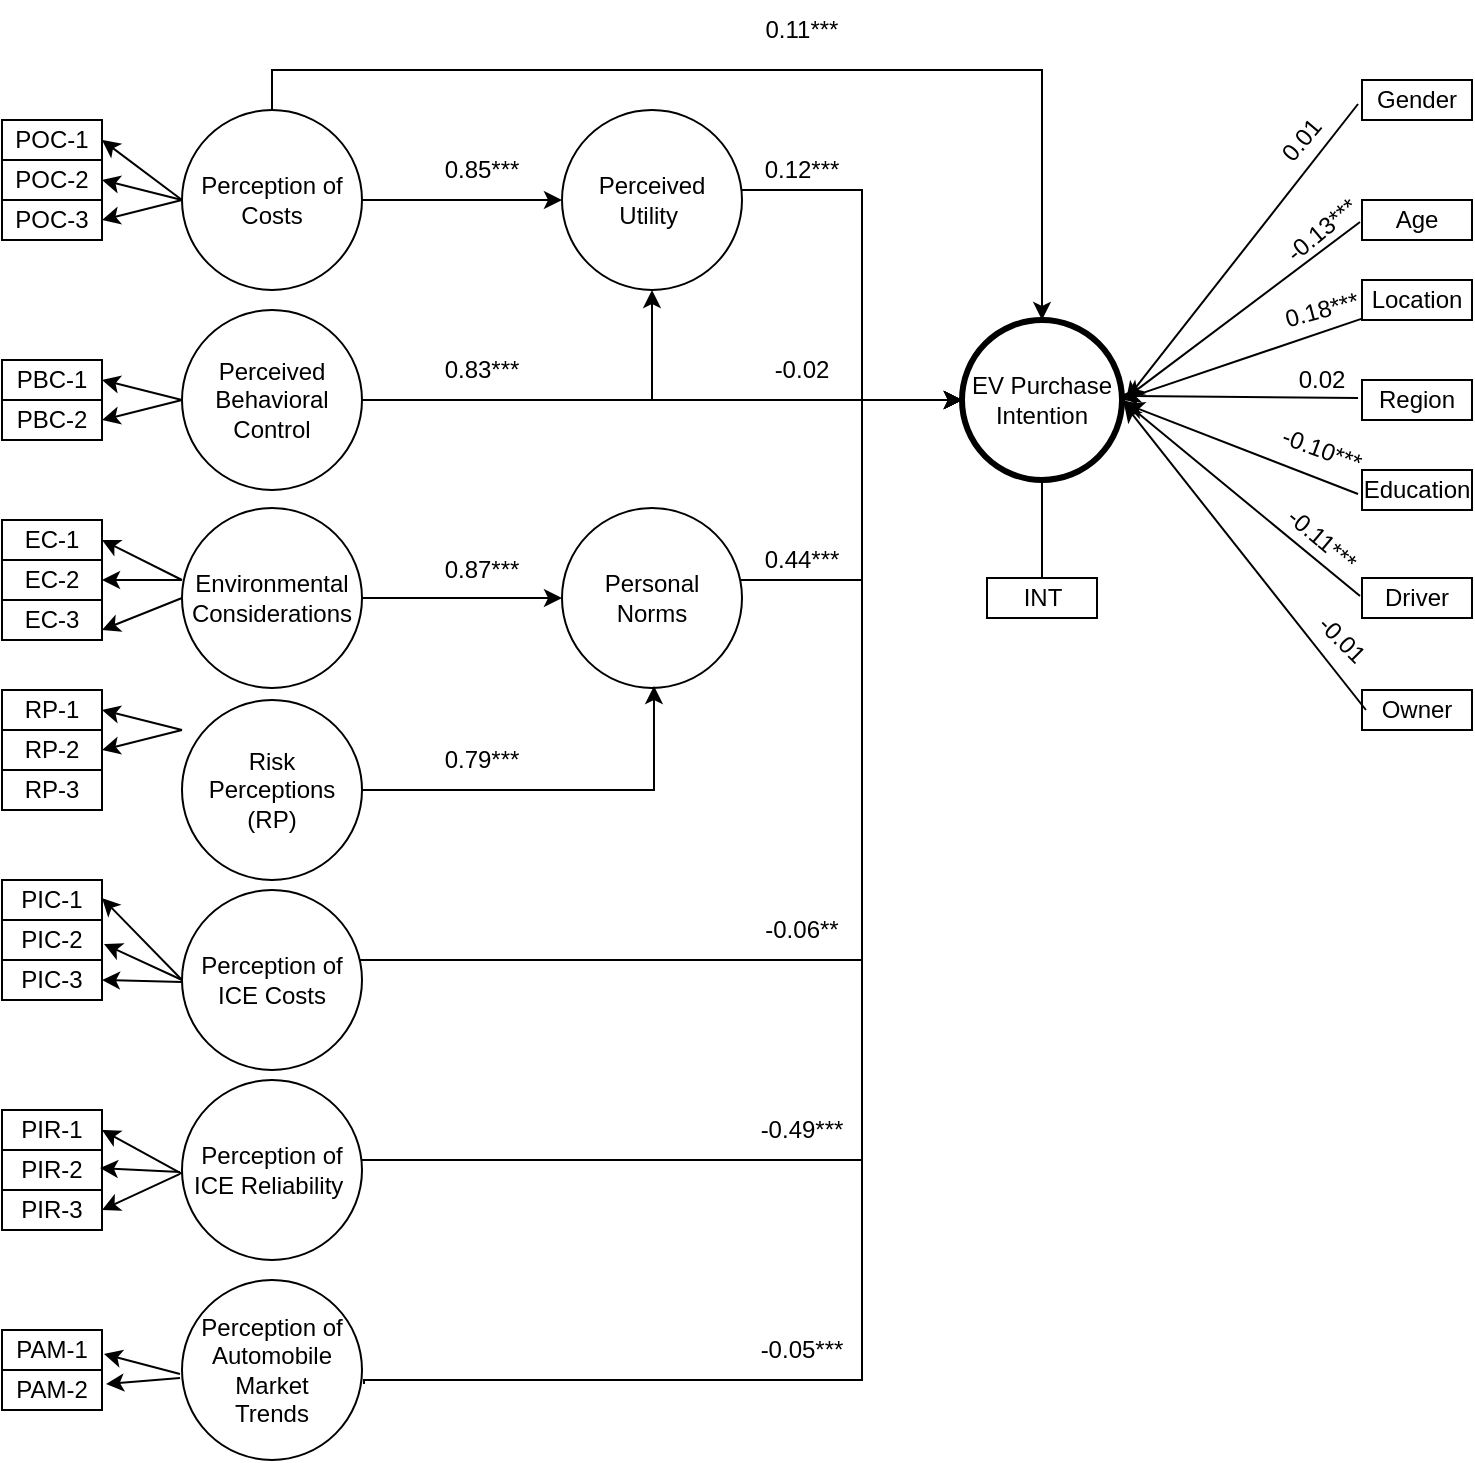 <mxfile version="21.2.1" type="github" pages="2">
  <diagram name="Page-1" id="kJrWrPGSgi8lEbWL6mTn">
    <mxGraphModel dx="1434" dy="804" grid="1" gridSize="10" guides="1" tooltips="1" connect="0" arrows="1" fold="1" page="1" pageScale="1" pageWidth="1169" pageHeight="827" math="0" shadow="0">
      <root>
        <mxCell id="0" />
        <mxCell id="1" parent="0" />
        <mxCell id="UyxpPyiTh_7J5SObI_an-33" style="edgeStyle=orthogonalEdgeStyle;rounded=0;orthogonalLoop=1;jettySize=auto;html=1;entryX=0;entryY=0.5;entryDx=0;entryDy=0;" parent="1" source="IYlS7my690wejQT6I9Gt-1" target="IYlS7my690wejQT6I9Gt-67" edge="1">
          <mxGeometry relative="1" as="geometry">
            <Array as="points">
              <mxPoint x="570" y="165" />
              <mxPoint x="570" y="270" />
            </Array>
          </mxGeometry>
        </mxCell>
        <mxCell id="IYlS7my690wejQT6I9Gt-1" value="Perceived Utility&amp;nbsp;" style="ellipse;whiteSpace=wrap;html=1;aspect=fixed;" parent="1" vertex="1">
          <mxGeometry x="420" y="125" width="90" height="90" as="geometry" />
        </mxCell>
        <mxCell id="IYlS7my690wejQT6I9Gt-89" style="edgeStyle=orthogonalEdgeStyle;rounded=0;orthogonalLoop=1;jettySize=auto;html=1;entryX=0;entryY=0.5;entryDx=0;entryDy=0;" parent="1" source="IYlS7my690wejQT6I9Gt-4" target="IYlS7my690wejQT6I9Gt-67" edge="1">
          <mxGeometry relative="1" as="geometry">
            <mxPoint x="570" y="260" as="targetPoint" />
            <Array as="points">
              <mxPoint x="570" y="360" />
              <mxPoint x="570" y="270" />
            </Array>
          </mxGeometry>
        </mxCell>
        <mxCell id="IYlS7my690wejQT6I9Gt-4" value="Personal &lt;br&gt;Norms" style="ellipse;whiteSpace=wrap;html=1;aspect=fixed;" parent="1" vertex="1">
          <mxGeometry x="420" y="324" width="90" height="90" as="geometry" />
        </mxCell>
        <mxCell id="UyxpPyiTh_7J5SObI_an-12" value="" style="edgeStyle=orthogonalEdgeStyle;rounded=0;orthogonalLoop=1;jettySize=auto;html=1;" parent="1" source="IYlS7my690wejQT6I9Gt-6" target="IYlS7my690wejQT6I9Gt-1" edge="1">
          <mxGeometry relative="1" as="geometry" />
        </mxCell>
        <mxCell id="fFxdtxSOvmqtfOTRgSrr-30" style="edgeStyle=orthogonalEdgeStyle;rounded=0;orthogonalLoop=1;jettySize=auto;html=1;exitX=0.5;exitY=0;exitDx=0;exitDy=0;" parent="1" source="IYlS7my690wejQT6I9Gt-6" target="IYlS7my690wejQT6I9Gt-67" edge="1">
          <mxGeometry relative="1" as="geometry" />
        </mxCell>
        <mxCell id="IYlS7my690wejQT6I9Gt-6" value="Perception of Costs" style="ellipse;whiteSpace=wrap;html=1;aspect=fixed;" parent="1" vertex="1">
          <mxGeometry x="230" y="125" width="90" height="90" as="geometry" />
        </mxCell>
        <mxCell id="IYlS7my690wejQT6I9Gt-29" value="PBC-1" style="rounded=0;whiteSpace=wrap;html=1;" parent="1" vertex="1">
          <mxGeometry x="140" y="250" width="50" height="20" as="geometry" />
        </mxCell>
        <mxCell id="IYlS7my690wejQT6I9Gt-33" value="PBC-2" style="rounded=0;whiteSpace=wrap;html=1;" parent="1" vertex="1">
          <mxGeometry x="140" y="270" width="50" height="20" as="geometry" />
        </mxCell>
        <mxCell id="IYlS7my690wejQT6I9Gt-67" value="EV Purchase Intention" style="ellipse;whiteSpace=wrap;html=1;aspect=fixed;strokeWidth=3;" parent="1" vertex="1">
          <mxGeometry x="620" y="230" width="80" height="80" as="geometry" />
        </mxCell>
        <mxCell id="UyxpPyiTh_7J5SObI_an-15" style="edgeStyle=orthogonalEdgeStyle;rounded=0;orthogonalLoop=1;jettySize=auto;html=1;" parent="1" source="IYlS7my690wejQT6I9Gt-5" target="IYlS7my690wejQT6I9Gt-1" edge="1">
          <mxGeometry relative="1" as="geometry" />
        </mxCell>
        <mxCell id="fFxdtxSOvmqtfOTRgSrr-28" style="edgeStyle=orthogonalEdgeStyle;rounded=0;orthogonalLoop=1;jettySize=auto;html=1;" parent="1" source="IYlS7my690wejQT6I9Gt-5" target="IYlS7my690wejQT6I9Gt-67" edge="1">
          <mxGeometry relative="1" as="geometry">
            <mxPoint x="330" y="240" as="sourcePoint" />
          </mxGeometry>
        </mxCell>
        <mxCell id="IYlS7my690wejQT6I9Gt-5" value="Perceived Behavioral Control" style="ellipse;whiteSpace=wrap;html=1;aspect=fixed;" parent="1" vertex="1">
          <mxGeometry x="230" y="225" width="90" height="90" as="geometry" />
        </mxCell>
        <mxCell id="UyxpPyiTh_7J5SObI_an-20" value="POC-1" style="rounded=0;whiteSpace=wrap;html=1;" parent="1" vertex="1">
          <mxGeometry x="140" y="130" width="50" height="20" as="geometry" />
        </mxCell>
        <mxCell id="UyxpPyiTh_7J5SObI_an-21" value="POC-2" style="rounded=0;whiteSpace=wrap;html=1;" parent="1" vertex="1">
          <mxGeometry x="140" y="150" width="50" height="20" as="geometry" />
        </mxCell>
        <mxCell id="UyxpPyiTh_7J5SObI_an-22" value="POC-3" style="rounded=0;whiteSpace=wrap;html=1;" parent="1" vertex="1">
          <mxGeometry x="140" y="170" width="50" height="20" as="geometry" />
        </mxCell>
        <mxCell id="UyxpPyiTh_7J5SObI_an-23" value="" style="endArrow=classic;html=1;rounded=0;exitX=0;exitY=0.5;exitDx=0;exitDy=0;entryX=1;entryY=0.5;entryDx=0;entryDy=0;" parent="1" source="IYlS7my690wejQT6I9Gt-6" target="UyxpPyiTh_7J5SObI_an-20" edge="1">
          <mxGeometry width="50" height="50" relative="1" as="geometry">
            <mxPoint x="580" y="255" as="sourcePoint" />
            <mxPoint x="630" y="205" as="targetPoint" />
          </mxGeometry>
        </mxCell>
        <mxCell id="UyxpPyiTh_7J5SObI_an-25" value="" style="endArrow=classic;html=1;rounded=0;entryX=1;entryY=0.5;entryDx=0;entryDy=0;exitX=0;exitY=0.5;exitDx=0;exitDy=0;" parent="1" source="IYlS7my690wejQT6I9Gt-6" target="UyxpPyiTh_7J5SObI_an-22" edge="1">
          <mxGeometry width="50" height="50" relative="1" as="geometry">
            <mxPoint x="210" y="125" as="sourcePoint" />
            <mxPoint x="170" y="95" as="targetPoint" />
          </mxGeometry>
        </mxCell>
        <mxCell id="UyxpPyiTh_7J5SObI_an-30" value="" style="endArrow=classic;html=1;rounded=0;exitX=0;exitY=0.5;exitDx=0;exitDy=0;entryX=1;entryY=0.5;entryDx=0;entryDy=0;" parent="1" source="IYlS7my690wejQT6I9Gt-5" target="IYlS7my690wejQT6I9Gt-33" edge="1">
          <mxGeometry width="50" height="50" relative="1" as="geometry">
            <mxPoint x="200" y="210" as="sourcePoint" />
            <mxPoint x="190" y="220" as="targetPoint" />
          </mxGeometry>
        </mxCell>
        <mxCell id="UyxpPyiTh_7J5SObI_an-62" value="" style="endArrow=classic;html=1;rounded=0;exitX=0;exitY=0.5;exitDx=0;exitDy=0;entryX=1;entryY=0.5;entryDx=0;entryDy=0;" parent="1" source="IYlS7my690wejQT6I9Gt-6" target="UyxpPyiTh_7J5SObI_an-21" edge="1">
          <mxGeometry width="50" height="50" relative="1" as="geometry">
            <mxPoint x="240" y="120" as="sourcePoint" />
            <mxPoint x="200" y="110" as="targetPoint" />
          </mxGeometry>
        </mxCell>
        <mxCell id="UyxpPyiTh_7J5SObI_an-66" value="" style="endArrow=classic;html=1;rounded=0;exitX=0.5;exitY=1;exitDx=0;exitDy=0;entryX=0.5;entryY=1;entryDx=0;entryDy=0;" parent="1" source="IYlS7my690wejQT6I9Gt-67" target="UyxpPyiTh_7J5SObI_an-69" edge="1">
          <mxGeometry width="50" height="50" relative="1" as="geometry">
            <mxPoint x="800" y="50" as="sourcePoint" />
            <mxPoint x="658" y="190" as="targetPoint" />
          </mxGeometry>
        </mxCell>
        <mxCell id="UyxpPyiTh_7J5SObI_an-69" value="INT" style="rounded=0;whiteSpace=wrap;html=1;" parent="1" vertex="1">
          <mxGeometry x="632.5" y="359" width="55" height="20" as="geometry" />
        </mxCell>
        <mxCell id="UyxpPyiTh_7J5SObI_an-71" value="" style="endArrow=classic;html=1;rounded=0;exitX=0;exitY=0.5;exitDx=0;exitDy=0;entryX=1;entryY=0.5;entryDx=0;entryDy=0;" parent="1" source="IYlS7my690wejQT6I9Gt-5" target="IYlS7my690wejQT6I9Gt-29" edge="1">
          <mxGeometry width="50" height="50" relative="1" as="geometry">
            <mxPoint x="240" y="230" as="sourcePoint" />
            <mxPoint x="190" y="200" as="targetPoint" />
          </mxGeometry>
        </mxCell>
        <mxCell id="fFxdtxSOvmqtfOTRgSrr-8" style="edgeStyle=orthogonalEdgeStyle;rounded=0;orthogonalLoop=1;jettySize=auto;html=1;entryX=0;entryY=0.5;entryDx=0;entryDy=0;" parent="1" source="fFxdtxSOvmqtfOTRgSrr-3" target="IYlS7my690wejQT6I9Gt-4" edge="1">
          <mxGeometry relative="1" as="geometry" />
        </mxCell>
        <mxCell id="fFxdtxSOvmqtfOTRgSrr-3" value="Environmental Considerations" style="ellipse;whiteSpace=wrap;html=1;aspect=fixed;" parent="1" vertex="1">
          <mxGeometry x="230" y="324" width="90" height="90" as="geometry" />
        </mxCell>
        <mxCell id="3aYb_1MQCvMzoAkba6OH-4" style="edgeStyle=orthogonalEdgeStyle;rounded=0;orthogonalLoop=1;jettySize=auto;html=1;entryX=0.511;entryY=0.989;entryDx=0;entryDy=0;entryPerimeter=0;" edge="1" parent="1" source="fFxdtxSOvmqtfOTRgSrr-5" target="IYlS7my690wejQT6I9Gt-4">
          <mxGeometry relative="1" as="geometry" />
        </mxCell>
        <mxCell id="fFxdtxSOvmqtfOTRgSrr-5" value="Risk Perceptions (RP)" style="ellipse;whiteSpace=wrap;html=1;aspect=fixed;" parent="1" vertex="1">
          <mxGeometry x="230" y="420" width="90" height="90" as="geometry" />
        </mxCell>
        <mxCell id="fFxdtxSOvmqtfOTRgSrr-9" value="EC-1" style="rounded=0;whiteSpace=wrap;html=1;" parent="1" vertex="1">
          <mxGeometry x="140" y="330" width="50" height="20" as="geometry" />
        </mxCell>
        <mxCell id="fFxdtxSOvmqtfOTRgSrr-10" value="EC-2" style="rounded=0;whiteSpace=wrap;html=1;" parent="1" vertex="1">
          <mxGeometry x="140" y="350" width="50" height="20" as="geometry" />
        </mxCell>
        <mxCell id="fFxdtxSOvmqtfOTRgSrr-11" value="" style="endArrow=classic;html=1;rounded=0;entryX=1;entryY=0.5;entryDx=0;entryDy=0;" parent="1" target="fFxdtxSOvmqtfOTRgSrr-10" edge="1">
          <mxGeometry width="50" height="50" relative="1" as="geometry">
            <mxPoint x="230" y="360" as="sourcePoint" />
            <mxPoint x="190" y="320" as="targetPoint" />
          </mxGeometry>
        </mxCell>
        <mxCell id="fFxdtxSOvmqtfOTRgSrr-12" value="" style="endArrow=classic;html=1;rounded=0;entryX=1;entryY=0.5;entryDx=0;entryDy=0;" parent="1" target="fFxdtxSOvmqtfOTRgSrr-9" edge="1">
          <mxGeometry width="50" height="50" relative="1" as="geometry">
            <mxPoint x="230" y="360" as="sourcePoint" />
            <mxPoint x="190" y="300" as="targetPoint" />
          </mxGeometry>
        </mxCell>
        <mxCell id="fFxdtxSOvmqtfOTRgSrr-17" value="RP-1" style="rounded=0;whiteSpace=wrap;html=1;" parent="1" vertex="1">
          <mxGeometry x="140" y="415" width="50" height="20" as="geometry" />
        </mxCell>
        <mxCell id="fFxdtxSOvmqtfOTRgSrr-18" value="RP-2" style="rounded=0;whiteSpace=wrap;html=1;" parent="1" vertex="1">
          <mxGeometry x="140" y="435" width="50" height="20" as="geometry" />
        </mxCell>
        <mxCell id="fFxdtxSOvmqtfOTRgSrr-19" value="" style="endArrow=classic;html=1;rounded=0;exitX=0;exitY=0.5;exitDx=0;exitDy=0;entryX=1;entryY=0.5;entryDx=0;entryDy=0;" parent="1" target="fFxdtxSOvmqtfOTRgSrr-18" edge="1">
          <mxGeometry width="50" height="50" relative="1" as="geometry">
            <mxPoint x="230" y="435" as="sourcePoint" />
            <mxPoint x="190" y="435" as="targetPoint" />
          </mxGeometry>
        </mxCell>
        <mxCell id="fFxdtxSOvmqtfOTRgSrr-20" value="" style="endArrow=classic;html=1;rounded=0;exitX=0;exitY=0.5;exitDx=0;exitDy=0;entryX=1;entryY=0.5;entryDx=0;entryDy=0;" parent="1" target="fFxdtxSOvmqtfOTRgSrr-17" edge="1">
          <mxGeometry width="50" height="50" relative="1" as="geometry">
            <mxPoint x="230" y="435" as="sourcePoint" />
            <mxPoint x="190" y="415" as="targetPoint" />
          </mxGeometry>
        </mxCell>
        <mxCell id="fFxdtxSOvmqtfOTRgSrr-22" value="EC-3" style="rounded=0;whiteSpace=wrap;html=1;" parent="1" vertex="1">
          <mxGeometry x="140" y="370" width="50" height="20" as="geometry" />
        </mxCell>
        <mxCell id="fFxdtxSOvmqtfOTRgSrr-23" value="" style="endArrow=classic;html=1;rounded=0;exitX=0;exitY=0.5;exitDx=0;exitDy=0;entryX=1;entryY=0.75;entryDx=0;entryDy=0;" parent="1" source="fFxdtxSOvmqtfOTRgSrr-3" target="fFxdtxSOvmqtfOTRgSrr-22" edge="1">
          <mxGeometry width="50" height="50" relative="1" as="geometry">
            <mxPoint x="240" y="330" as="sourcePoint" />
            <mxPoint x="200" y="340" as="targetPoint" />
          </mxGeometry>
        </mxCell>
        <mxCell id="fFxdtxSOvmqtfOTRgSrr-41" style="edgeStyle=orthogonalEdgeStyle;rounded=0;orthogonalLoop=1;jettySize=auto;html=1;entryX=0;entryY=0.5;entryDx=0;entryDy=0;exitX=0.578;exitY=-0.011;exitDx=0;exitDy=0;exitPerimeter=0;" parent="1" source="fFxdtxSOvmqtfOTRgSrr-32" target="IYlS7my690wejQT6I9Gt-67" edge="1">
          <mxGeometry relative="1" as="geometry">
            <Array as="points">
              <mxPoint x="321" y="760" />
              <mxPoint x="570" y="760" />
              <mxPoint x="570" y="270" />
            </Array>
            <mxPoint x="320.99" y="752.99" as="sourcePoint" />
          </mxGeometry>
        </mxCell>
        <mxCell id="fFxdtxSOvmqtfOTRgSrr-37" style="edgeStyle=orthogonalEdgeStyle;rounded=0;orthogonalLoop=1;jettySize=auto;html=1;entryX=0;entryY=0.5;entryDx=0;entryDy=0;" parent="1" source="fFxdtxSOvmqtfOTRgSrr-33" target="IYlS7my690wejQT6I9Gt-67" edge="1">
          <mxGeometry relative="1" as="geometry">
            <mxPoint x="540" y="390" as="targetPoint" />
            <Array as="points">
              <mxPoint x="570" y="650" />
              <mxPoint x="570" y="270" />
            </Array>
          </mxGeometry>
        </mxCell>
        <mxCell id="fFxdtxSOvmqtfOTRgSrr-33" value="Perception of ICE Reliability&amp;nbsp;" style="ellipse;whiteSpace=wrap;html=1;aspect=fixed;" parent="1" vertex="1">
          <mxGeometry x="230" y="610" width="90" height="90" as="geometry" />
        </mxCell>
        <mxCell id="fFxdtxSOvmqtfOTRgSrr-34" value="Perception of ICE Costs" style="ellipse;whiteSpace=wrap;html=1;aspect=fixed;" parent="1" vertex="1">
          <mxGeometry x="230" y="515" width="90" height="90" as="geometry" />
        </mxCell>
        <mxCell id="fFxdtxSOvmqtfOTRgSrr-46" value="PIC-2" style="rounded=0;whiteSpace=wrap;html=1;" parent="1" vertex="1">
          <mxGeometry x="140" y="530" width="50" height="20" as="geometry" />
        </mxCell>
        <mxCell id="fFxdtxSOvmqtfOTRgSrr-47" value="PIC-1" style="rounded=0;whiteSpace=wrap;html=1;" parent="1" vertex="1">
          <mxGeometry x="140" y="510" width="50" height="20" as="geometry" />
        </mxCell>
        <mxCell id="fFxdtxSOvmqtfOTRgSrr-50" value="" style="endArrow=classic;html=1;rounded=0;exitX=0;exitY=0.5;exitDx=0;exitDy=0;entryX=1.02;entryY=0.6;entryDx=0;entryDy=0;entryPerimeter=0;" parent="1" source="fFxdtxSOvmqtfOTRgSrr-34" edge="1" target="fFxdtxSOvmqtfOTRgSrr-46">
          <mxGeometry width="50" height="50" relative="1" as="geometry">
            <mxPoint x="250" y="455" as="sourcePoint" />
            <mxPoint x="290" y="520" as="targetPoint" />
            <Array as="points" />
          </mxGeometry>
        </mxCell>
        <mxCell id="fFxdtxSOvmqtfOTRgSrr-51" value="" style="endArrow=classic;html=1;rounded=0;exitX=0;exitY=0.5;exitDx=0;exitDy=0;entryX=1;entryY=0.45;entryDx=0;entryDy=0;entryPerimeter=0;" parent="1" source="fFxdtxSOvmqtfOTRgSrr-34" edge="1" target="fFxdtxSOvmqtfOTRgSrr-47">
          <mxGeometry width="50" height="50" relative="1" as="geometry">
            <mxPoint x="250" y="455" as="sourcePoint" />
            <mxPoint x="290" y="500" as="targetPoint" />
          </mxGeometry>
        </mxCell>
        <mxCell id="fFxdtxSOvmqtfOTRgSrr-61" value="PIC-3" style="rounded=0;whiteSpace=wrap;html=1;" parent="1" vertex="1">
          <mxGeometry x="140" y="550" width="50" height="20" as="geometry" />
        </mxCell>
        <mxCell id="fFxdtxSOvmqtfOTRgSrr-63" value="" style="endArrow=classic;html=1;rounded=0;entryX=1;entryY=0.5;entryDx=0;entryDy=0;exitX=0;exitY=0.511;exitDx=0;exitDy=0;exitPerimeter=0;" parent="1" target="fFxdtxSOvmqtfOTRgSrr-61" edge="1" source="fFxdtxSOvmqtfOTRgSrr-34">
          <mxGeometry width="50" height="50" relative="1" as="geometry">
            <mxPoint x="230" y="520" as="sourcePoint" />
            <mxPoint x="385" y="620" as="targetPoint" />
          </mxGeometry>
        </mxCell>
        <mxCell id="fFxdtxSOvmqtfOTRgSrr-64" value="PIR-2" style="rounded=0;whiteSpace=wrap;html=1;" parent="1" vertex="1">
          <mxGeometry x="140" y="645" width="50" height="20" as="geometry" />
        </mxCell>
        <mxCell id="fFxdtxSOvmqtfOTRgSrr-65" value="PIR-1" style="rounded=0;whiteSpace=wrap;html=1;" parent="1" vertex="1">
          <mxGeometry x="140" y="625" width="50" height="20" as="geometry" />
        </mxCell>
        <mxCell id="fFxdtxSOvmqtfOTRgSrr-66" value="PIR-3" style="rounded=0;whiteSpace=wrap;html=1;" parent="1" vertex="1">
          <mxGeometry x="140" y="665" width="50" height="20" as="geometry" />
        </mxCell>
        <mxCell id="fFxdtxSOvmqtfOTRgSrr-69" value="" style="endArrow=classic;html=1;rounded=0;exitX=0;exitY=0.522;exitDx=0;exitDy=0;exitPerimeter=0;" parent="1" source="fFxdtxSOvmqtfOTRgSrr-33" edge="1">
          <mxGeometry width="50" height="50" relative="1" as="geometry">
            <mxPoint x="420" y="580" as="sourcePoint" />
            <mxPoint x="190" y="635" as="targetPoint" />
          </mxGeometry>
        </mxCell>
        <mxCell id="fFxdtxSOvmqtfOTRgSrr-72" value="PAM-2" style="rounded=0;whiteSpace=wrap;html=1;" parent="1" vertex="1">
          <mxGeometry x="140" y="755" width="50" height="20" as="geometry" />
        </mxCell>
        <mxCell id="fFxdtxSOvmqtfOTRgSrr-77" value="" style="endArrow=classic;html=1;rounded=0;exitX=0.556;exitY=1.011;exitDx=0;exitDy=0;entryX=1.02;entryY=0.6;entryDx=0;entryDy=0;entryPerimeter=0;exitPerimeter=0;" parent="1" target="fFxdtxSOvmqtfOTRgSrr-73" edge="1">
          <mxGeometry width="50" height="50" relative="1" as="geometry">
            <mxPoint x="229.01" y="757.04" as="sourcePoint" />
            <mxPoint x="720" y="488" as="targetPoint" />
          </mxGeometry>
        </mxCell>
        <mxCell id="fFxdtxSOvmqtfOTRgSrr-81" value="RP-3" style="rounded=0;whiteSpace=wrap;html=1;" parent="1" vertex="1">
          <mxGeometry x="140" y="455" width="50" height="20" as="geometry" />
        </mxCell>
        <mxCell id="4Z4QWcQPId7kMESxNDQH-1" value="0.12***" style="text;strokeColor=none;align=center;fillColor=none;html=1;verticalAlign=middle;whiteSpace=wrap;rounded=0;" parent="1" vertex="1">
          <mxGeometry x="510" y="140" width="60" height="30" as="geometry" />
        </mxCell>
        <mxCell id="4Z4QWcQPId7kMESxNDQH-2" value="0.11***" style="text;align=center;html=1;verticalAlign=middle;whiteSpace=wrap;rounded=0;shadow=0;fillColor=default;gradientColor=none;opacity=60;" parent="1" vertex="1">
          <mxGeometry x="510" y="70" width="60" height="30" as="geometry" />
        </mxCell>
        <mxCell id="4Z4QWcQPId7kMESxNDQH-6" value="0.85***" style="text;strokeColor=none;align=center;fillColor=none;html=1;verticalAlign=middle;whiteSpace=wrap;rounded=0;" parent="1" vertex="1">
          <mxGeometry x="350" y="140" width="60" height="30" as="geometry" />
        </mxCell>
        <mxCell id="4Z4QWcQPId7kMESxNDQH-7" value="-0.02" style="text;strokeColor=none;align=center;fillColor=none;html=1;verticalAlign=middle;whiteSpace=wrap;rounded=0;" parent="1" vertex="1">
          <mxGeometry x="510" y="240" width="60" height="30" as="geometry" />
        </mxCell>
        <mxCell id="4Z4QWcQPId7kMESxNDQH-8" value="0.83***" style="text;strokeColor=none;align=center;fillColor=none;html=1;verticalAlign=middle;whiteSpace=wrap;rounded=0;" parent="1" vertex="1">
          <mxGeometry x="350" y="240" width="60" height="30" as="geometry" />
        </mxCell>
        <mxCell id="4Z4QWcQPId7kMESxNDQH-10" value="0.87***" style="text;strokeColor=none;align=center;fillColor=none;html=1;verticalAlign=middle;whiteSpace=wrap;rounded=0;" parent="1" vertex="1">
          <mxGeometry x="350" y="340" width="60" height="30" as="geometry" />
        </mxCell>
        <mxCell id="4Z4QWcQPId7kMESxNDQH-11" value="0.79***" style="text;strokeColor=none;align=center;fillColor=none;html=1;verticalAlign=middle;whiteSpace=wrap;rounded=0;" parent="1" vertex="1">
          <mxGeometry x="350" y="435" width="60" height="30" as="geometry" />
        </mxCell>
        <mxCell id="4Z4QWcQPId7kMESxNDQH-12" value="0.44***" style="text;strokeColor=none;align=center;fillColor=none;html=1;verticalAlign=middle;whiteSpace=wrap;rounded=0;" parent="1" vertex="1">
          <mxGeometry x="510" y="335" width="60" height="30" as="geometry" />
        </mxCell>
        <mxCell id="4Z4QWcQPId7kMESxNDQH-14" value="-0.49***" style="text;strokeColor=none;align=center;fillColor=none;html=1;verticalAlign=middle;whiteSpace=wrap;rounded=0;" parent="1" vertex="1">
          <mxGeometry x="510" y="620" width="60" height="30" as="geometry" />
        </mxCell>
        <mxCell id="4Z4QWcQPId7kMESxNDQH-15" value="-0.05***" style="text;strokeColor=none;align=center;fillColor=none;html=1;verticalAlign=middle;whiteSpace=wrap;rounded=0;" parent="1" vertex="1">
          <mxGeometry x="510" y="730" width="60" height="30" as="geometry" />
        </mxCell>
        <mxCell id="4Z4QWcQPId7kMESxNDQH-39" style="edgeStyle=none;rounded=0;orthogonalLoop=1;jettySize=auto;html=1;entryX=1.025;entryY=0.5;entryDx=0;entryDy=0;entryPerimeter=0;exitX=-0.036;exitY=0.6;exitDx=0;exitDy=0;exitPerimeter=0;" parent="1" source="4Z4QWcQPId7kMESxNDQH-22" target="IYlS7my690wejQT6I9Gt-67" edge="1">
          <mxGeometry relative="1" as="geometry" />
        </mxCell>
        <mxCell id="4Z4QWcQPId7kMESxNDQH-22" value="Gender" style="rounded=0;whiteSpace=wrap;html=1;" parent="1" vertex="1">
          <mxGeometry x="820" y="110" width="55" height="20" as="geometry" />
        </mxCell>
        <mxCell id="4Z4QWcQPId7kMESxNDQH-40" style="edgeStyle=none;rounded=0;orthogonalLoop=1;jettySize=auto;html=1;exitX=-0.018;exitY=0.55;exitDx=0;exitDy=0;exitPerimeter=0;entryX=1.025;entryY=0.488;entryDx=0;entryDy=0;entryPerimeter=0;" parent="1" source="4Z4QWcQPId7kMESxNDQH-23" edge="1" target="IYlS7my690wejQT6I9Gt-67">
          <mxGeometry relative="1" as="geometry">
            <mxPoint x="740" y="280" as="targetPoint" />
          </mxGeometry>
        </mxCell>
        <mxCell id="4Z4QWcQPId7kMESxNDQH-23" value="Age" style="rounded=0;whiteSpace=wrap;html=1;" parent="1" vertex="1">
          <mxGeometry x="820" y="170" width="55" height="20" as="geometry" />
        </mxCell>
        <mxCell id="4Z4QWcQPId7kMESxNDQH-41" style="edgeStyle=none;rounded=0;orthogonalLoop=1;jettySize=auto;html=1;" parent="1" source="4Z4QWcQPId7kMESxNDQH-24" edge="1">
          <mxGeometry relative="1" as="geometry">
            <mxPoint x="700" y="270" as="targetPoint" />
          </mxGeometry>
        </mxCell>
        <mxCell id="4Z4QWcQPId7kMESxNDQH-24" value="Location" style="rounded=0;whiteSpace=wrap;html=1;" parent="1" vertex="1">
          <mxGeometry x="820" y="210" width="55" height="20" as="geometry" />
        </mxCell>
        <mxCell id="4Z4QWcQPId7kMESxNDQH-25" value="Region" style="rounded=0;whiteSpace=wrap;html=1;" parent="1" vertex="1">
          <mxGeometry x="820" y="260" width="55" height="20" as="geometry" />
        </mxCell>
        <mxCell id="4Z4QWcQPId7kMESxNDQH-26" value="Education" style="rounded=0;whiteSpace=wrap;html=1;" parent="1" vertex="1">
          <mxGeometry x="820" y="305" width="55" height="20" as="geometry" />
        </mxCell>
        <mxCell id="4Z4QWcQPId7kMESxNDQH-27" value="Driver" style="rounded=0;whiteSpace=wrap;html=1;" parent="1" vertex="1">
          <mxGeometry x="820" y="359" width="55" height="20" as="geometry" />
        </mxCell>
        <mxCell id="4Z4QWcQPId7kMESxNDQH-28" value="Owner" style="rounded=0;whiteSpace=wrap;html=1;" parent="1" vertex="1">
          <mxGeometry x="820" y="415" width="55" height="20" as="geometry" />
        </mxCell>
        <mxCell id="4Z4QWcQPId7kMESxNDQH-48" value="0.01" style="text;strokeColor=none;align=center;fillColor=none;html=1;verticalAlign=middle;whiteSpace=wrap;rounded=0;rotation=-50;" parent="1" vertex="1">
          <mxGeometry x="760" y="125" width="60" height="30" as="geometry" />
        </mxCell>
        <mxCell id="4Z4QWcQPId7kMESxNDQH-49" value="-0.13***" style="text;strokeColor=none;align=center;fillColor=none;html=1;verticalAlign=middle;whiteSpace=wrap;rounded=0;rotation=-40;" parent="1" vertex="1">
          <mxGeometry x="770" y="170" width="60" height="30" as="geometry" />
        </mxCell>
        <mxCell id="4Z4QWcQPId7kMESxNDQH-50" value="0.18***" style="text;strokeColor=none;align=center;fillColor=none;html=1;verticalAlign=middle;whiteSpace=wrap;rounded=0;rotation=-15;" parent="1" vertex="1">
          <mxGeometry x="770" y="210" width="60" height="30" as="geometry" />
        </mxCell>
        <mxCell id="4Z4QWcQPId7kMESxNDQH-52" value="-0.10***" style="text;strokeColor=none;align=center;fillColor=none;html=1;verticalAlign=middle;whiteSpace=wrap;rounded=0;rotation=20;" parent="1" vertex="1">
          <mxGeometry x="770" y="280" width="60" height="30" as="geometry" />
        </mxCell>
        <mxCell id="4Z4QWcQPId7kMESxNDQH-53" value="-0.11***" style="text;strokeColor=none;align=center;fillColor=none;html=1;verticalAlign=middle;whiteSpace=wrap;rounded=0;rotation=40;" parent="1" vertex="1">
          <mxGeometry x="770" y="325" width="60" height="30" as="geometry" />
        </mxCell>
        <mxCell id="4Z4QWcQPId7kMESxNDQH-54" value="-0.01" style="text;strokeColor=none;align=center;fillColor=none;html=1;verticalAlign=middle;whiteSpace=wrap;rounded=0;rotation=45;" parent="1" vertex="1">
          <mxGeometry x="780" y="375" width="60" height="30" as="geometry" />
        </mxCell>
        <mxCell id="4Z4QWcQPId7kMESxNDQH-51" value="0.02" style="text;strokeColor=none;align=center;fillColor=none;html=1;verticalAlign=middle;whiteSpace=wrap;rounded=0;rotation=0;" parent="1" vertex="1">
          <mxGeometry x="770" y="245" width="60" height="30" as="geometry" />
        </mxCell>
        <mxCell id="3aYb_1MQCvMzoAkba6OH-2" value="" style="endArrow=classic;html=1;rounded=0;entryX=1.04;entryY=0.35;entryDx=0;entryDy=0;exitX=0.578;exitY=1.011;exitDx=0;exitDy=0;exitPerimeter=0;entryPerimeter=0;" edge="1" parent="1" target="fFxdtxSOvmqtfOTRgSrr-72">
          <mxGeometry width="50" height="50" relative="1" as="geometry">
            <mxPoint x="229.01" y="759.02" as="sourcePoint" />
            <mxPoint x="140" y="725" as="targetPoint" />
          </mxGeometry>
        </mxCell>
        <mxCell id="fFxdtxSOvmqtfOTRgSrr-73" value="PAM-1" style="rounded=0;whiteSpace=wrap;html=1;" parent="1" vertex="1">
          <mxGeometry x="140" y="735" width="50" height="20" as="geometry" />
        </mxCell>
        <mxCell id="3aYb_1MQCvMzoAkba6OH-7" value="" style="edgeStyle=orthogonalEdgeStyle;rounded=0;orthogonalLoop=1;jettySize=auto;html=1;" edge="1" parent="1" source="fFxdtxSOvmqtfOTRgSrr-34">
          <mxGeometry relative="1" as="geometry">
            <mxPoint x="620" y="270" as="targetPoint" />
            <Array as="points">
              <mxPoint x="570" y="550" />
            </Array>
            <mxPoint x="320" y="550" as="sourcePoint" />
          </mxGeometry>
        </mxCell>
        <mxCell id="4Z4QWcQPId7kMESxNDQH-13" value="-0.06**" style="text;strokeColor=none;align=center;fillColor=none;html=1;verticalAlign=middle;whiteSpace=wrap;rounded=0;" parent="1" vertex="1">
          <mxGeometry x="510" y="520" width="60" height="30" as="geometry" />
        </mxCell>
        <mxCell id="w3oAXhgkn2lfSxqzr1Ep-2" style="edgeStyle=none;rounded=0;orthogonalLoop=1;jettySize=auto;html=1;exitX=-0.036;exitY=0.45;exitDx=0;exitDy=0;exitPerimeter=0;entryX=0.988;entryY=0.475;entryDx=0;entryDy=0;entryPerimeter=0;" edge="1" parent="1" source="4Z4QWcQPId7kMESxNDQH-25" target="IYlS7my690wejQT6I9Gt-67">
          <mxGeometry relative="1" as="geometry">
            <mxPoint x="710" y="270" as="targetPoint" />
            <mxPoint x="995" y="243.5" as="sourcePoint" />
          </mxGeometry>
        </mxCell>
        <mxCell id="w3oAXhgkn2lfSxqzr1Ep-3" style="edgeStyle=none;rounded=0;orthogonalLoop=1;jettySize=auto;html=1;entryX=1.025;entryY=0.525;entryDx=0;entryDy=0;entryPerimeter=0;exitX=-0.036;exitY=0.6;exitDx=0;exitDy=0;exitPerimeter=0;" edge="1" parent="1" source="4Z4QWcQPId7kMESxNDQH-26" target="IYlS7my690wejQT6I9Gt-67">
          <mxGeometry relative="1" as="geometry">
            <mxPoint x="687.5" y="321" as="targetPoint" />
            <mxPoint x="820" y="340" as="sourcePoint" />
          </mxGeometry>
        </mxCell>
        <mxCell id="w3oAXhgkn2lfSxqzr1Ep-4" style="edgeStyle=none;rounded=0;orthogonalLoop=1;jettySize=auto;html=1;exitX=-0.018;exitY=0.45;exitDx=0;exitDy=0;exitPerimeter=0;" edge="1" parent="1" source="4Z4QWcQPId7kMESxNDQH-27">
          <mxGeometry relative="1" as="geometry">
            <mxPoint x="700" y="270" as="targetPoint" />
            <mxPoint x="978" y="359" as="sourcePoint" />
          </mxGeometry>
        </mxCell>
        <mxCell id="w3oAXhgkn2lfSxqzr1Ep-5" style="edgeStyle=none;rounded=0;orthogonalLoop=1;jettySize=auto;html=1;entryX=1.013;entryY=0.525;entryDx=0;entryDy=0;entryPerimeter=0;exitX=0.036;exitY=0.5;exitDx=0;exitDy=0;exitPerimeter=0;" edge="1" parent="1" source="4Z4QWcQPId7kMESxNDQH-28" target="IYlS7my690wejQT6I9Gt-67">
          <mxGeometry relative="1" as="geometry">
            <mxPoint x="680" y="390" as="targetPoint" />
            <mxPoint x="820" y="430" as="sourcePoint" />
          </mxGeometry>
        </mxCell>
        <mxCell id="fFxdtxSOvmqtfOTRgSrr-32" value="Perception of Automobile Market &lt;br&gt;Trends" style="ellipse;whiteSpace=wrap;html=1;aspect=fixed;direction=south;" parent="1" vertex="1">
          <mxGeometry x="230" y="710" width="90" height="90" as="geometry" />
        </mxCell>
        <mxCell id="w3oAXhgkn2lfSxqzr1Ep-8" value="" style="endArrow=classic;html=1;rounded=0;exitX=-0.011;exitY=0.511;exitDx=0;exitDy=0;exitPerimeter=0;entryX=0.98;entryY=0.45;entryDx=0;entryDy=0;entryPerimeter=0;" edge="1" parent="1" source="fFxdtxSOvmqtfOTRgSrr-33" target="fFxdtxSOvmqtfOTRgSrr-64">
          <mxGeometry width="50" height="50" relative="1" as="geometry">
            <mxPoint x="170" y="727" as="sourcePoint" />
            <mxPoint x="130" y="700" as="targetPoint" />
          </mxGeometry>
        </mxCell>
        <mxCell id="w3oAXhgkn2lfSxqzr1Ep-9" value="" style="endArrow=classic;html=1;rounded=0;exitX=-0.011;exitY=0.522;exitDx=0;exitDy=0;exitPerimeter=0;entryX=1;entryY=0.5;entryDx=0;entryDy=0;entryPerimeter=0;" edge="1" parent="1" source="fFxdtxSOvmqtfOTRgSrr-33" target="fFxdtxSOvmqtfOTRgSrr-66">
          <mxGeometry width="50" height="50" relative="1" as="geometry">
            <mxPoint x="239" y="666" as="sourcePoint" />
            <mxPoint x="199" y="659" as="targetPoint" />
          </mxGeometry>
        </mxCell>
      </root>
    </mxGraphModel>
  </diagram>
  <diagram name="Copy of Page-1" id="qzPZfhnmwXOqedgeGZE0">
    <mxGraphModel dx="1434" dy="804" grid="1" gridSize="10" guides="1" tooltips="1" connect="0" arrows="1" fold="1" page="1" pageScale="1" pageWidth="1169" pageHeight="827" math="0" shadow="0">
      <root>
        <mxCell id="ZY-EN_4WuD2jRXBNEzZ--0" />
        <mxCell id="ZY-EN_4WuD2jRXBNEzZ--1" parent="ZY-EN_4WuD2jRXBNEzZ--0" />
        <mxCell id="ZY-EN_4WuD2jRXBNEzZ--2" style="edgeStyle=orthogonalEdgeStyle;rounded=0;orthogonalLoop=1;jettySize=auto;html=1;entryX=0;entryY=0.5;entryDx=0;entryDy=0;" edge="1" parent="ZY-EN_4WuD2jRXBNEzZ--1" source="ZY-EN_4WuD2jRXBNEzZ--3" target="ZY-EN_4WuD2jRXBNEzZ--11">
          <mxGeometry relative="1" as="geometry">
            <Array as="points">
              <mxPoint x="570" y="165" />
              <mxPoint x="570" y="270" />
            </Array>
          </mxGeometry>
        </mxCell>
        <mxCell id="ZY-EN_4WuD2jRXBNEzZ--3" value="Perceived Utility&amp;nbsp;" style="ellipse;whiteSpace=wrap;html=1;aspect=fixed;" vertex="1" parent="ZY-EN_4WuD2jRXBNEzZ--1">
          <mxGeometry x="420" y="125" width="90" height="90" as="geometry" />
        </mxCell>
        <mxCell id="ZY-EN_4WuD2jRXBNEzZ--4" style="edgeStyle=orthogonalEdgeStyle;rounded=0;orthogonalLoop=1;jettySize=auto;html=1;entryX=0;entryY=0.5;entryDx=0;entryDy=0;" edge="1" parent="ZY-EN_4WuD2jRXBNEzZ--1" source="ZY-EN_4WuD2jRXBNEzZ--5" target="ZY-EN_4WuD2jRXBNEzZ--11">
          <mxGeometry relative="1" as="geometry">
            <mxPoint x="570" y="260" as="targetPoint" />
            <Array as="points">
              <mxPoint x="570" y="360" />
              <mxPoint x="570" y="270" />
            </Array>
          </mxGeometry>
        </mxCell>
        <mxCell id="ZY-EN_4WuD2jRXBNEzZ--5" value="Personal &lt;br&gt;Norms" style="ellipse;whiteSpace=wrap;html=1;aspect=fixed;" vertex="1" parent="ZY-EN_4WuD2jRXBNEzZ--1">
          <mxGeometry x="420" y="324" width="90" height="90" as="geometry" />
        </mxCell>
        <mxCell id="ZY-EN_4WuD2jRXBNEzZ--6" value="" style="edgeStyle=orthogonalEdgeStyle;rounded=0;orthogonalLoop=1;jettySize=auto;html=1;" edge="1" parent="ZY-EN_4WuD2jRXBNEzZ--1" source="ZY-EN_4WuD2jRXBNEzZ--8" target="ZY-EN_4WuD2jRXBNEzZ--3">
          <mxGeometry relative="1" as="geometry" />
        </mxCell>
        <mxCell id="ZY-EN_4WuD2jRXBNEzZ--7" style="edgeStyle=orthogonalEdgeStyle;rounded=0;orthogonalLoop=1;jettySize=auto;html=1;exitX=0.5;exitY=0;exitDx=0;exitDy=0;" edge="1" parent="ZY-EN_4WuD2jRXBNEzZ--1" source="ZY-EN_4WuD2jRXBNEzZ--8" target="ZY-EN_4WuD2jRXBNEzZ--11">
          <mxGeometry relative="1" as="geometry" />
        </mxCell>
        <mxCell id="ZY-EN_4WuD2jRXBNEzZ--8" value="Perception of Costs" style="ellipse;whiteSpace=wrap;html=1;aspect=fixed;" vertex="1" parent="ZY-EN_4WuD2jRXBNEzZ--1">
          <mxGeometry x="230" y="125" width="90" height="90" as="geometry" />
        </mxCell>
        <mxCell id="ZY-EN_4WuD2jRXBNEzZ--9" value="PBC-1" style="rounded=0;whiteSpace=wrap;html=1;" vertex="1" parent="ZY-EN_4WuD2jRXBNEzZ--1">
          <mxGeometry x="140" y="250" width="50" height="20" as="geometry" />
        </mxCell>
        <mxCell id="ZY-EN_4WuD2jRXBNEzZ--10" value="PBC-2" style="rounded=0;whiteSpace=wrap;html=1;" vertex="1" parent="ZY-EN_4WuD2jRXBNEzZ--1">
          <mxGeometry x="140" y="270" width="50" height="20" as="geometry" />
        </mxCell>
        <mxCell id="ZY-EN_4WuD2jRXBNEzZ--11" value="EV Purchase Intention" style="ellipse;whiteSpace=wrap;html=1;aspect=fixed;strokeWidth=3;" vertex="1" parent="ZY-EN_4WuD2jRXBNEzZ--1">
          <mxGeometry x="620" y="230" width="80" height="80" as="geometry" />
        </mxCell>
        <mxCell id="ZY-EN_4WuD2jRXBNEzZ--12" style="edgeStyle=orthogonalEdgeStyle;rounded=0;orthogonalLoop=1;jettySize=auto;html=1;" edge="1" parent="ZY-EN_4WuD2jRXBNEzZ--1" source="ZY-EN_4WuD2jRXBNEzZ--14" target="ZY-EN_4WuD2jRXBNEzZ--3">
          <mxGeometry relative="1" as="geometry" />
        </mxCell>
        <mxCell id="ZY-EN_4WuD2jRXBNEzZ--13" style="edgeStyle=orthogonalEdgeStyle;rounded=0;orthogonalLoop=1;jettySize=auto;html=1;" edge="1" parent="ZY-EN_4WuD2jRXBNEzZ--1" source="ZY-EN_4WuD2jRXBNEzZ--14" target="ZY-EN_4WuD2jRXBNEzZ--11">
          <mxGeometry relative="1" as="geometry">
            <mxPoint x="330" y="240" as="sourcePoint" />
          </mxGeometry>
        </mxCell>
        <mxCell id="ZY-EN_4WuD2jRXBNEzZ--14" value="Perceived Behavioral Control" style="ellipse;whiteSpace=wrap;html=1;aspect=fixed;" vertex="1" parent="ZY-EN_4WuD2jRXBNEzZ--1">
          <mxGeometry x="230" y="225" width="90" height="90" as="geometry" />
        </mxCell>
        <mxCell id="ZY-EN_4WuD2jRXBNEzZ--15" value="POC-1" style="rounded=0;whiteSpace=wrap;html=1;" vertex="1" parent="ZY-EN_4WuD2jRXBNEzZ--1">
          <mxGeometry x="140" y="130" width="50" height="20" as="geometry" />
        </mxCell>
        <mxCell id="ZY-EN_4WuD2jRXBNEzZ--16" value="POC-2" style="rounded=0;whiteSpace=wrap;html=1;" vertex="1" parent="ZY-EN_4WuD2jRXBNEzZ--1">
          <mxGeometry x="140" y="150" width="50" height="20" as="geometry" />
        </mxCell>
        <mxCell id="ZY-EN_4WuD2jRXBNEzZ--17" value="POC-3" style="rounded=0;whiteSpace=wrap;html=1;" vertex="1" parent="ZY-EN_4WuD2jRXBNEzZ--1">
          <mxGeometry x="140" y="170" width="50" height="20" as="geometry" />
        </mxCell>
        <mxCell id="ZY-EN_4WuD2jRXBNEzZ--18" value="" style="endArrow=classic;html=1;rounded=0;exitX=0;exitY=0.5;exitDx=0;exitDy=0;entryX=1;entryY=0.5;entryDx=0;entryDy=0;" edge="1" parent="ZY-EN_4WuD2jRXBNEzZ--1" source="ZY-EN_4WuD2jRXBNEzZ--8" target="ZY-EN_4WuD2jRXBNEzZ--15">
          <mxGeometry width="50" height="50" relative="1" as="geometry">
            <mxPoint x="580" y="255" as="sourcePoint" />
            <mxPoint x="630" y="205" as="targetPoint" />
          </mxGeometry>
        </mxCell>
        <mxCell id="ZY-EN_4WuD2jRXBNEzZ--19" value="" style="endArrow=classic;html=1;rounded=0;entryX=1;entryY=0.5;entryDx=0;entryDy=0;exitX=0;exitY=0.5;exitDx=0;exitDy=0;" edge="1" parent="ZY-EN_4WuD2jRXBNEzZ--1" source="ZY-EN_4WuD2jRXBNEzZ--8" target="ZY-EN_4WuD2jRXBNEzZ--17">
          <mxGeometry width="50" height="50" relative="1" as="geometry">
            <mxPoint x="210" y="125" as="sourcePoint" />
            <mxPoint x="170" y="95" as="targetPoint" />
          </mxGeometry>
        </mxCell>
        <mxCell id="ZY-EN_4WuD2jRXBNEzZ--20" value="" style="endArrow=classic;html=1;rounded=0;exitX=0;exitY=0.5;exitDx=0;exitDy=0;entryX=1;entryY=0.5;entryDx=0;entryDy=0;" edge="1" parent="ZY-EN_4WuD2jRXBNEzZ--1" source="ZY-EN_4WuD2jRXBNEzZ--14" target="ZY-EN_4WuD2jRXBNEzZ--10">
          <mxGeometry width="50" height="50" relative="1" as="geometry">
            <mxPoint x="200" y="210" as="sourcePoint" />
            <mxPoint x="190" y="220" as="targetPoint" />
          </mxGeometry>
        </mxCell>
        <mxCell id="ZY-EN_4WuD2jRXBNEzZ--21" value="" style="endArrow=classic;html=1;rounded=0;exitX=0;exitY=0.5;exitDx=0;exitDy=0;entryX=1;entryY=0.5;entryDx=0;entryDy=0;" edge="1" parent="ZY-EN_4WuD2jRXBNEzZ--1" source="ZY-EN_4WuD2jRXBNEzZ--8" target="ZY-EN_4WuD2jRXBNEzZ--16">
          <mxGeometry width="50" height="50" relative="1" as="geometry">
            <mxPoint x="240" y="120" as="sourcePoint" />
            <mxPoint x="200" y="110" as="targetPoint" />
          </mxGeometry>
        </mxCell>
        <mxCell id="ZY-EN_4WuD2jRXBNEzZ--22" value="" style="endArrow=classic;html=1;rounded=0;exitX=0.5;exitY=1;exitDx=0;exitDy=0;entryX=0.5;entryY=1;entryDx=0;entryDy=0;" edge="1" parent="ZY-EN_4WuD2jRXBNEzZ--1" source="ZY-EN_4WuD2jRXBNEzZ--11" target="ZY-EN_4WuD2jRXBNEzZ--23">
          <mxGeometry width="50" height="50" relative="1" as="geometry">
            <mxPoint x="800" y="50" as="sourcePoint" />
            <mxPoint x="658" y="190" as="targetPoint" />
          </mxGeometry>
        </mxCell>
        <mxCell id="ZY-EN_4WuD2jRXBNEzZ--23" value="INT" style="rounded=0;whiteSpace=wrap;html=1;" vertex="1" parent="ZY-EN_4WuD2jRXBNEzZ--1">
          <mxGeometry x="632.5" y="359" width="55" height="20" as="geometry" />
        </mxCell>
        <mxCell id="ZY-EN_4WuD2jRXBNEzZ--24" value="" style="endArrow=classic;html=1;rounded=0;exitX=0;exitY=0.5;exitDx=0;exitDy=0;entryX=1;entryY=0.5;entryDx=0;entryDy=0;" edge="1" parent="ZY-EN_4WuD2jRXBNEzZ--1" source="ZY-EN_4WuD2jRXBNEzZ--14" target="ZY-EN_4WuD2jRXBNEzZ--9">
          <mxGeometry width="50" height="50" relative="1" as="geometry">
            <mxPoint x="240" y="230" as="sourcePoint" />
            <mxPoint x="190" y="200" as="targetPoint" />
          </mxGeometry>
        </mxCell>
        <mxCell id="ZY-EN_4WuD2jRXBNEzZ--25" style="edgeStyle=orthogonalEdgeStyle;rounded=0;orthogonalLoop=1;jettySize=auto;html=1;entryX=0;entryY=0.5;entryDx=0;entryDy=0;" edge="1" parent="ZY-EN_4WuD2jRXBNEzZ--1" source="ZY-EN_4WuD2jRXBNEzZ--26" target="ZY-EN_4WuD2jRXBNEzZ--5">
          <mxGeometry relative="1" as="geometry" />
        </mxCell>
        <mxCell id="ZY-EN_4WuD2jRXBNEzZ--26" value="Environmental Considerations" style="ellipse;whiteSpace=wrap;html=1;aspect=fixed;" vertex="1" parent="ZY-EN_4WuD2jRXBNEzZ--1">
          <mxGeometry x="230" y="324" width="90" height="90" as="geometry" />
        </mxCell>
        <mxCell id="ZY-EN_4WuD2jRXBNEzZ--27" style="edgeStyle=orthogonalEdgeStyle;rounded=0;orthogonalLoop=1;jettySize=auto;html=1;entryX=0.511;entryY=0.989;entryDx=0;entryDy=0;entryPerimeter=0;" edge="1" parent="ZY-EN_4WuD2jRXBNEzZ--1" source="ZY-EN_4WuD2jRXBNEzZ--28" target="ZY-EN_4WuD2jRXBNEzZ--5">
          <mxGeometry relative="1" as="geometry" />
        </mxCell>
        <mxCell id="ZY-EN_4WuD2jRXBNEzZ--28" value="Risk Perceptions (RP)" style="ellipse;whiteSpace=wrap;html=1;aspect=fixed;" vertex="1" parent="ZY-EN_4WuD2jRXBNEzZ--1">
          <mxGeometry x="230" y="420" width="90" height="90" as="geometry" />
        </mxCell>
        <mxCell id="ZY-EN_4WuD2jRXBNEzZ--29" value="EC-1" style="rounded=0;whiteSpace=wrap;html=1;" vertex="1" parent="ZY-EN_4WuD2jRXBNEzZ--1">
          <mxGeometry x="140" y="330" width="50" height="20" as="geometry" />
        </mxCell>
        <mxCell id="ZY-EN_4WuD2jRXBNEzZ--30" value="EC-2" style="rounded=0;whiteSpace=wrap;html=1;" vertex="1" parent="ZY-EN_4WuD2jRXBNEzZ--1">
          <mxGeometry x="140" y="350" width="50" height="20" as="geometry" />
        </mxCell>
        <mxCell id="ZY-EN_4WuD2jRXBNEzZ--31" value="" style="endArrow=classic;html=1;rounded=0;entryX=1;entryY=0.5;entryDx=0;entryDy=0;" edge="1" parent="ZY-EN_4WuD2jRXBNEzZ--1" target="ZY-EN_4WuD2jRXBNEzZ--30">
          <mxGeometry width="50" height="50" relative="1" as="geometry">
            <mxPoint x="230" y="360" as="sourcePoint" />
            <mxPoint x="190" y="320" as="targetPoint" />
          </mxGeometry>
        </mxCell>
        <mxCell id="ZY-EN_4WuD2jRXBNEzZ--32" value="" style="endArrow=classic;html=1;rounded=0;entryX=1;entryY=0.5;entryDx=0;entryDy=0;" edge="1" parent="ZY-EN_4WuD2jRXBNEzZ--1" target="ZY-EN_4WuD2jRXBNEzZ--29">
          <mxGeometry width="50" height="50" relative="1" as="geometry">
            <mxPoint x="230" y="360" as="sourcePoint" />
            <mxPoint x="190" y="300" as="targetPoint" />
          </mxGeometry>
        </mxCell>
        <mxCell id="ZY-EN_4WuD2jRXBNEzZ--33" value="RP-1" style="rounded=0;whiteSpace=wrap;html=1;" vertex="1" parent="ZY-EN_4WuD2jRXBNEzZ--1">
          <mxGeometry x="140" y="415" width="50" height="20" as="geometry" />
        </mxCell>
        <mxCell id="ZY-EN_4WuD2jRXBNEzZ--34" value="RP-2" style="rounded=0;whiteSpace=wrap;html=1;" vertex="1" parent="ZY-EN_4WuD2jRXBNEzZ--1">
          <mxGeometry x="140" y="435" width="50" height="20" as="geometry" />
        </mxCell>
        <mxCell id="ZY-EN_4WuD2jRXBNEzZ--35" value="" style="endArrow=classic;html=1;rounded=0;exitX=0;exitY=0.5;exitDx=0;exitDy=0;entryX=1;entryY=0.5;entryDx=0;entryDy=0;" edge="1" parent="ZY-EN_4WuD2jRXBNEzZ--1" target="ZY-EN_4WuD2jRXBNEzZ--34">
          <mxGeometry width="50" height="50" relative="1" as="geometry">
            <mxPoint x="230" y="435" as="sourcePoint" />
            <mxPoint x="190" y="435" as="targetPoint" />
          </mxGeometry>
        </mxCell>
        <mxCell id="ZY-EN_4WuD2jRXBNEzZ--36" value="" style="endArrow=classic;html=1;rounded=0;exitX=0;exitY=0.5;exitDx=0;exitDy=0;entryX=1;entryY=0.5;entryDx=0;entryDy=0;" edge="1" parent="ZY-EN_4WuD2jRXBNEzZ--1" target="ZY-EN_4WuD2jRXBNEzZ--33">
          <mxGeometry width="50" height="50" relative="1" as="geometry">
            <mxPoint x="230" y="435" as="sourcePoint" />
            <mxPoint x="190" y="415" as="targetPoint" />
          </mxGeometry>
        </mxCell>
        <mxCell id="ZY-EN_4WuD2jRXBNEzZ--37" value="EC-3" style="rounded=0;whiteSpace=wrap;html=1;" vertex="1" parent="ZY-EN_4WuD2jRXBNEzZ--1">
          <mxGeometry x="140" y="370" width="50" height="20" as="geometry" />
        </mxCell>
        <mxCell id="ZY-EN_4WuD2jRXBNEzZ--38" value="" style="endArrow=classic;html=1;rounded=0;exitX=0;exitY=0.5;exitDx=0;exitDy=0;entryX=1;entryY=0.75;entryDx=0;entryDy=0;" edge="1" parent="ZY-EN_4WuD2jRXBNEzZ--1" source="ZY-EN_4WuD2jRXBNEzZ--26" target="ZY-EN_4WuD2jRXBNEzZ--37">
          <mxGeometry width="50" height="50" relative="1" as="geometry">
            <mxPoint x="240" y="330" as="sourcePoint" />
            <mxPoint x="200" y="340" as="targetPoint" />
          </mxGeometry>
        </mxCell>
        <mxCell id="ZY-EN_4WuD2jRXBNEzZ--39" style="edgeStyle=orthogonalEdgeStyle;rounded=0;orthogonalLoop=1;jettySize=auto;html=1;entryX=0;entryY=0.5;entryDx=0;entryDy=0;exitX=0.578;exitY=-0.011;exitDx=0;exitDy=0;exitPerimeter=0;" edge="1" parent="ZY-EN_4WuD2jRXBNEzZ--1" source="ZY-EN_4WuD2jRXBNEzZ--91" target="ZY-EN_4WuD2jRXBNEzZ--11">
          <mxGeometry relative="1" as="geometry">
            <Array as="points">
              <mxPoint x="321" y="760" />
              <mxPoint x="570" y="760" />
              <mxPoint x="570" y="270" />
            </Array>
            <mxPoint x="320.99" y="752.99" as="sourcePoint" />
          </mxGeometry>
        </mxCell>
        <mxCell id="ZY-EN_4WuD2jRXBNEzZ--40" style="edgeStyle=orthogonalEdgeStyle;rounded=0;orthogonalLoop=1;jettySize=auto;html=1;entryX=0;entryY=0.5;entryDx=0;entryDy=0;" edge="1" parent="ZY-EN_4WuD2jRXBNEzZ--1" source="ZY-EN_4WuD2jRXBNEzZ--41" target="ZY-EN_4WuD2jRXBNEzZ--11">
          <mxGeometry relative="1" as="geometry">
            <mxPoint x="540" y="390" as="targetPoint" />
            <Array as="points">
              <mxPoint x="570" y="650" />
              <mxPoint x="570" y="270" />
            </Array>
          </mxGeometry>
        </mxCell>
        <mxCell id="ZY-EN_4WuD2jRXBNEzZ--41" value="Perception of ICE Reliability&amp;nbsp;" style="ellipse;whiteSpace=wrap;html=1;aspect=fixed;" vertex="1" parent="ZY-EN_4WuD2jRXBNEzZ--1">
          <mxGeometry x="230" y="610" width="90" height="90" as="geometry" />
        </mxCell>
        <mxCell id="ZY-EN_4WuD2jRXBNEzZ--42" value="Perception of ICE Costs" style="ellipse;whiteSpace=wrap;html=1;aspect=fixed;" vertex="1" parent="ZY-EN_4WuD2jRXBNEzZ--1">
          <mxGeometry x="230" y="515" width="90" height="90" as="geometry" />
        </mxCell>
        <mxCell id="ZY-EN_4WuD2jRXBNEzZ--43" value="PIC-2" style="rounded=0;whiteSpace=wrap;html=1;" vertex="1" parent="ZY-EN_4WuD2jRXBNEzZ--1">
          <mxGeometry x="140" y="530" width="50" height="20" as="geometry" />
        </mxCell>
        <mxCell id="ZY-EN_4WuD2jRXBNEzZ--44" value="PIC-1" style="rounded=0;whiteSpace=wrap;html=1;" vertex="1" parent="ZY-EN_4WuD2jRXBNEzZ--1">
          <mxGeometry x="140" y="510" width="50" height="20" as="geometry" />
        </mxCell>
        <mxCell id="ZY-EN_4WuD2jRXBNEzZ--45" value="" style="endArrow=classic;html=1;rounded=0;exitX=0;exitY=0.5;exitDx=0;exitDy=0;entryX=1.02;entryY=0.6;entryDx=0;entryDy=0;entryPerimeter=0;" edge="1" parent="ZY-EN_4WuD2jRXBNEzZ--1" source="ZY-EN_4WuD2jRXBNEzZ--42" target="ZY-EN_4WuD2jRXBNEzZ--43">
          <mxGeometry width="50" height="50" relative="1" as="geometry">
            <mxPoint x="250" y="455" as="sourcePoint" />
            <mxPoint x="290" y="520" as="targetPoint" />
            <Array as="points" />
          </mxGeometry>
        </mxCell>
        <mxCell id="ZY-EN_4WuD2jRXBNEzZ--46" value="" style="endArrow=classic;html=1;rounded=0;exitX=0;exitY=0.5;exitDx=0;exitDy=0;entryX=1;entryY=0.45;entryDx=0;entryDy=0;entryPerimeter=0;" edge="1" parent="ZY-EN_4WuD2jRXBNEzZ--1" source="ZY-EN_4WuD2jRXBNEzZ--42" target="ZY-EN_4WuD2jRXBNEzZ--44">
          <mxGeometry width="50" height="50" relative="1" as="geometry">
            <mxPoint x="250" y="455" as="sourcePoint" />
            <mxPoint x="290" y="500" as="targetPoint" />
          </mxGeometry>
        </mxCell>
        <mxCell id="ZY-EN_4WuD2jRXBNEzZ--47" value="PIC-3" style="rounded=0;whiteSpace=wrap;html=1;" vertex="1" parent="ZY-EN_4WuD2jRXBNEzZ--1">
          <mxGeometry x="140" y="550" width="50" height="20" as="geometry" />
        </mxCell>
        <mxCell id="ZY-EN_4WuD2jRXBNEzZ--48" value="" style="endArrow=classic;html=1;rounded=0;entryX=1;entryY=0.5;entryDx=0;entryDy=0;exitX=0;exitY=0.511;exitDx=0;exitDy=0;exitPerimeter=0;" edge="1" parent="ZY-EN_4WuD2jRXBNEzZ--1" source="ZY-EN_4WuD2jRXBNEzZ--42" target="ZY-EN_4WuD2jRXBNEzZ--47">
          <mxGeometry width="50" height="50" relative="1" as="geometry">
            <mxPoint x="230" y="520" as="sourcePoint" />
            <mxPoint x="385" y="620" as="targetPoint" />
          </mxGeometry>
        </mxCell>
        <mxCell id="ZY-EN_4WuD2jRXBNEzZ--49" value="PIR-2" style="rounded=0;whiteSpace=wrap;html=1;" vertex="1" parent="ZY-EN_4WuD2jRXBNEzZ--1">
          <mxGeometry x="140" y="645" width="50" height="20" as="geometry" />
        </mxCell>
        <mxCell id="ZY-EN_4WuD2jRXBNEzZ--50" value="PIR-1" style="rounded=0;whiteSpace=wrap;html=1;" vertex="1" parent="ZY-EN_4WuD2jRXBNEzZ--1">
          <mxGeometry x="140" y="625" width="50" height="20" as="geometry" />
        </mxCell>
        <mxCell id="ZY-EN_4WuD2jRXBNEzZ--51" value="PIR-3" style="rounded=0;whiteSpace=wrap;html=1;" vertex="1" parent="ZY-EN_4WuD2jRXBNEzZ--1">
          <mxGeometry x="140" y="665" width="50" height="20" as="geometry" />
        </mxCell>
        <mxCell id="ZY-EN_4WuD2jRXBNEzZ--52" value="" style="endArrow=classic;html=1;rounded=0;exitX=0;exitY=0.522;exitDx=0;exitDy=0;exitPerimeter=0;" edge="1" parent="ZY-EN_4WuD2jRXBNEzZ--1" source="ZY-EN_4WuD2jRXBNEzZ--41">
          <mxGeometry width="50" height="50" relative="1" as="geometry">
            <mxPoint x="420" y="580" as="sourcePoint" />
            <mxPoint x="190" y="635" as="targetPoint" />
          </mxGeometry>
        </mxCell>
        <mxCell id="ZY-EN_4WuD2jRXBNEzZ--53" value="PAM-2" style="rounded=0;whiteSpace=wrap;html=1;" vertex="1" parent="ZY-EN_4WuD2jRXBNEzZ--1">
          <mxGeometry x="140" y="755" width="50" height="20" as="geometry" />
        </mxCell>
        <mxCell id="ZY-EN_4WuD2jRXBNEzZ--54" value="" style="endArrow=classic;html=1;rounded=0;exitX=0.556;exitY=1.011;exitDx=0;exitDy=0;entryX=1.02;entryY=0.6;entryDx=0;entryDy=0;entryPerimeter=0;exitPerimeter=0;" edge="1" parent="ZY-EN_4WuD2jRXBNEzZ--1" target="ZY-EN_4WuD2jRXBNEzZ--84">
          <mxGeometry width="50" height="50" relative="1" as="geometry">
            <mxPoint x="229.01" y="757.04" as="sourcePoint" />
            <mxPoint x="720" y="488" as="targetPoint" />
          </mxGeometry>
        </mxCell>
        <mxCell id="ZY-EN_4WuD2jRXBNEzZ--55" value="RP-3" style="rounded=0;whiteSpace=wrap;html=1;" vertex="1" parent="ZY-EN_4WuD2jRXBNEzZ--1">
          <mxGeometry x="140" y="455" width="50" height="20" as="geometry" />
        </mxCell>
        <mxCell id="ZY-EN_4WuD2jRXBNEzZ--66" style="edgeStyle=none;rounded=0;orthogonalLoop=1;jettySize=auto;html=1;entryX=1.025;entryY=0.5;entryDx=0;entryDy=0;entryPerimeter=0;exitX=-0.036;exitY=0.6;exitDx=0;exitDy=0;exitPerimeter=0;" edge="1" parent="ZY-EN_4WuD2jRXBNEzZ--1" source="ZY-EN_4WuD2jRXBNEzZ--67" target="ZY-EN_4WuD2jRXBNEzZ--11">
          <mxGeometry relative="1" as="geometry" />
        </mxCell>
        <mxCell id="ZY-EN_4WuD2jRXBNEzZ--67" value="Gender" style="rounded=0;whiteSpace=wrap;html=1;" vertex="1" parent="ZY-EN_4WuD2jRXBNEzZ--1">
          <mxGeometry x="820" y="110" width="55" height="20" as="geometry" />
        </mxCell>
        <mxCell id="ZY-EN_4WuD2jRXBNEzZ--68" style="edgeStyle=none;rounded=0;orthogonalLoop=1;jettySize=auto;html=1;exitX=-0.018;exitY=0.55;exitDx=0;exitDy=0;exitPerimeter=0;entryX=1.025;entryY=0.488;entryDx=0;entryDy=0;entryPerimeter=0;" edge="1" parent="ZY-EN_4WuD2jRXBNEzZ--1" source="ZY-EN_4WuD2jRXBNEzZ--69" target="ZY-EN_4WuD2jRXBNEzZ--11">
          <mxGeometry relative="1" as="geometry">
            <mxPoint x="740" y="280" as="targetPoint" />
          </mxGeometry>
        </mxCell>
        <mxCell id="ZY-EN_4WuD2jRXBNEzZ--69" value="Age" style="rounded=0;whiteSpace=wrap;html=1;" vertex="1" parent="ZY-EN_4WuD2jRXBNEzZ--1">
          <mxGeometry x="820" y="170" width="55" height="20" as="geometry" />
        </mxCell>
        <mxCell id="ZY-EN_4WuD2jRXBNEzZ--70" style="edgeStyle=none;rounded=0;orthogonalLoop=1;jettySize=auto;html=1;" edge="1" parent="ZY-EN_4WuD2jRXBNEzZ--1" source="ZY-EN_4WuD2jRXBNEzZ--71">
          <mxGeometry relative="1" as="geometry">
            <mxPoint x="700" y="270" as="targetPoint" />
          </mxGeometry>
        </mxCell>
        <mxCell id="ZY-EN_4WuD2jRXBNEzZ--71" value="Location" style="rounded=0;whiteSpace=wrap;html=1;" vertex="1" parent="ZY-EN_4WuD2jRXBNEzZ--1">
          <mxGeometry x="820" y="210" width="55" height="20" as="geometry" />
        </mxCell>
        <mxCell id="ZY-EN_4WuD2jRXBNEzZ--72" value="Region" style="rounded=0;whiteSpace=wrap;html=1;" vertex="1" parent="ZY-EN_4WuD2jRXBNEzZ--1">
          <mxGeometry x="820" y="260" width="55" height="20" as="geometry" />
        </mxCell>
        <mxCell id="ZY-EN_4WuD2jRXBNEzZ--73" value="Education" style="rounded=0;whiteSpace=wrap;html=1;" vertex="1" parent="ZY-EN_4WuD2jRXBNEzZ--1">
          <mxGeometry x="820" y="305" width="55" height="20" as="geometry" />
        </mxCell>
        <mxCell id="ZY-EN_4WuD2jRXBNEzZ--74" value="Driver" style="rounded=0;whiteSpace=wrap;html=1;" vertex="1" parent="ZY-EN_4WuD2jRXBNEzZ--1">
          <mxGeometry x="820" y="359" width="55" height="20" as="geometry" />
        </mxCell>
        <mxCell id="ZY-EN_4WuD2jRXBNEzZ--75" value="Owner" style="rounded=0;whiteSpace=wrap;html=1;" vertex="1" parent="ZY-EN_4WuD2jRXBNEzZ--1">
          <mxGeometry x="820" y="415" width="55" height="20" as="geometry" />
        </mxCell>
        <mxCell id="ZY-EN_4WuD2jRXBNEzZ--76" value="0.01" style="text;strokeColor=none;align=center;fillColor=none;html=1;verticalAlign=middle;whiteSpace=wrap;rounded=0;rotation=-50;" vertex="1" parent="ZY-EN_4WuD2jRXBNEzZ--1">
          <mxGeometry x="760" y="125" width="60" height="30" as="geometry" />
        </mxCell>
        <mxCell id="ZY-EN_4WuD2jRXBNEzZ--77" value="-0.13***" style="text;strokeColor=none;align=center;fillColor=none;html=1;verticalAlign=middle;whiteSpace=wrap;rounded=0;rotation=-40;" vertex="1" parent="ZY-EN_4WuD2jRXBNEzZ--1">
          <mxGeometry x="770" y="170" width="60" height="30" as="geometry" />
        </mxCell>
        <mxCell id="ZY-EN_4WuD2jRXBNEzZ--78" value="0.18***" style="text;strokeColor=none;align=center;fillColor=none;html=1;verticalAlign=middle;whiteSpace=wrap;rounded=0;rotation=-15;" vertex="1" parent="ZY-EN_4WuD2jRXBNEzZ--1">
          <mxGeometry x="770" y="210" width="60" height="30" as="geometry" />
        </mxCell>
        <mxCell id="ZY-EN_4WuD2jRXBNEzZ--79" value="-0.10***" style="text;strokeColor=none;align=center;fillColor=none;html=1;verticalAlign=middle;whiteSpace=wrap;rounded=0;rotation=20;" vertex="1" parent="ZY-EN_4WuD2jRXBNEzZ--1">
          <mxGeometry x="770" y="280" width="60" height="30" as="geometry" />
        </mxCell>
        <mxCell id="ZY-EN_4WuD2jRXBNEzZ--80" value="-0.11***" style="text;strokeColor=none;align=center;fillColor=none;html=1;verticalAlign=middle;whiteSpace=wrap;rounded=0;rotation=40;" vertex="1" parent="ZY-EN_4WuD2jRXBNEzZ--1">
          <mxGeometry x="770" y="325" width="60" height="30" as="geometry" />
        </mxCell>
        <mxCell id="ZY-EN_4WuD2jRXBNEzZ--81" value="-0.01" style="text;strokeColor=none;align=center;fillColor=none;html=1;verticalAlign=middle;whiteSpace=wrap;rounded=0;rotation=45;" vertex="1" parent="ZY-EN_4WuD2jRXBNEzZ--1">
          <mxGeometry x="780" y="375" width="60" height="30" as="geometry" />
        </mxCell>
        <mxCell id="ZY-EN_4WuD2jRXBNEzZ--82" value="0.02" style="text;strokeColor=none;align=center;fillColor=none;html=1;verticalAlign=middle;whiteSpace=wrap;rounded=0;rotation=0;" vertex="1" parent="ZY-EN_4WuD2jRXBNEzZ--1">
          <mxGeometry x="770" y="245" width="60" height="30" as="geometry" />
        </mxCell>
        <mxCell id="ZY-EN_4WuD2jRXBNEzZ--83" value="" style="endArrow=classic;html=1;rounded=0;entryX=1.04;entryY=0.35;entryDx=0;entryDy=0;exitX=0.578;exitY=1.011;exitDx=0;exitDy=0;exitPerimeter=0;entryPerimeter=0;" edge="1" parent="ZY-EN_4WuD2jRXBNEzZ--1" target="ZY-EN_4WuD2jRXBNEzZ--53">
          <mxGeometry width="50" height="50" relative="1" as="geometry">
            <mxPoint x="229.01" y="759.02" as="sourcePoint" />
            <mxPoint x="140" y="725" as="targetPoint" />
          </mxGeometry>
        </mxCell>
        <mxCell id="ZY-EN_4WuD2jRXBNEzZ--84" value="PAM-1" style="rounded=0;whiteSpace=wrap;html=1;" vertex="1" parent="ZY-EN_4WuD2jRXBNEzZ--1">
          <mxGeometry x="140" y="735" width="50" height="20" as="geometry" />
        </mxCell>
        <mxCell id="ZY-EN_4WuD2jRXBNEzZ--85" value="" style="edgeStyle=orthogonalEdgeStyle;rounded=0;orthogonalLoop=1;jettySize=auto;html=1;" edge="1" parent="ZY-EN_4WuD2jRXBNEzZ--1" source="ZY-EN_4WuD2jRXBNEzZ--42">
          <mxGeometry relative="1" as="geometry">
            <mxPoint x="620" y="270" as="targetPoint" />
            <Array as="points">
              <mxPoint x="570" y="550" />
            </Array>
            <mxPoint x="320" y="550" as="sourcePoint" />
          </mxGeometry>
        </mxCell>
        <mxCell id="ZY-EN_4WuD2jRXBNEzZ--87" style="edgeStyle=none;rounded=0;orthogonalLoop=1;jettySize=auto;html=1;exitX=-0.036;exitY=0.45;exitDx=0;exitDy=0;exitPerimeter=0;entryX=0.988;entryY=0.475;entryDx=0;entryDy=0;entryPerimeter=0;" edge="1" parent="ZY-EN_4WuD2jRXBNEzZ--1" source="ZY-EN_4WuD2jRXBNEzZ--72" target="ZY-EN_4WuD2jRXBNEzZ--11">
          <mxGeometry relative="1" as="geometry">
            <mxPoint x="710" y="270" as="targetPoint" />
            <mxPoint x="995" y="243.5" as="sourcePoint" />
          </mxGeometry>
        </mxCell>
        <mxCell id="ZY-EN_4WuD2jRXBNEzZ--88" style="edgeStyle=none;rounded=0;orthogonalLoop=1;jettySize=auto;html=1;entryX=1.025;entryY=0.525;entryDx=0;entryDy=0;entryPerimeter=0;exitX=-0.036;exitY=0.6;exitDx=0;exitDy=0;exitPerimeter=0;" edge="1" parent="ZY-EN_4WuD2jRXBNEzZ--1" source="ZY-EN_4WuD2jRXBNEzZ--73" target="ZY-EN_4WuD2jRXBNEzZ--11">
          <mxGeometry relative="1" as="geometry">
            <mxPoint x="687.5" y="321" as="targetPoint" />
            <mxPoint x="820" y="340" as="sourcePoint" />
          </mxGeometry>
        </mxCell>
        <mxCell id="ZY-EN_4WuD2jRXBNEzZ--89" style="edgeStyle=none;rounded=0;orthogonalLoop=1;jettySize=auto;html=1;exitX=-0.018;exitY=0.45;exitDx=0;exitDy=0;exitPerimeter=0;" edge="1" parent="ZY-EN_4WuD2jRXBNEzZ--1" source="ZY-EN_4WuD2jRXBNEzZ--74">
          <mxGeometry relative="1" as="geometry">
            <mxPoint x="700" y="270" as="targetPoint" />
            <mxPoint x="978" y="359" as="sourcePoint" />
          </mxGeometry>
        </mxCell>
        <mxCell id="ZY-EN_4WuD2jRXBNEzZ--90" style="edgeStyle=none;rounded=0;orthogonalLoop=1;jettySize=auto;html=1;entryX=1.013;entryY=0.525;entryDx=0;entryDy=0;entryPerimeter=0;exitX=0.036;exitY=0.5;exitDx=0;exitDy=0;exitPerimeter=0;" edge="1" parent="ZY-EN_4WuD2jRXBNEzZ--1" source="ZY-EN_4WuD2jRXBNEzZ--75" target="ZY-EN_4WuD2jRXBNEzZ--11">
          <mxGeometry relative="1" as="geometry">
            <mxPoint x="680" y="390" as="targetPoint" />
            <mxPoint x="820" y="430" as="sourcePoint" />
          </mxGeometry>
        </mxCell>
        <mxCell id="ZY-EN_4WuD2jRXBNEzZ--91" value="Perception of Automobile Market &lt;br&gt;Trends" style="ellipse;whiteSpace=wrap;html=1;aspect=fixed;direction=south;" vertex="1" parent="ZY-EN_4WuD2jRXBNEzZ--1">
          <mxGeometry x="230" y="710" width="90" height="90" as="geometry" />
        </mxCell>
        <mxCell id="ZY-EN_4WuD2jRXBNEzZ--92" value="" style="endArrow=classic;html=1;rounded=0;exitX=-0.011;exitY=0.511;exitDx=0;exitDy=0;exitPerimeter=0;entryX=0.98;entryY=0.45;entryDx=0;entryDy=0;entryPerimeter=0;" edge="1" parent="ZY-EN_4WuD2jRXBNEzZ--1" source="ZY-EN_4WuD2jRXBNEzZ--41" target="ZY-EN_4WuD2jRXBNEzZ--49">
          <mxGeometry width="50" height="50" relative="1" as="geometry">
            <mxPoint x="170" y="727" as="sourcePoint" />
            <mxPoint x="130" y="700" as="targetPoint" />
          </mxGeometry>
        </mxCell>
        <mxCell id="ZY-EN_4WuD2jRXBNEzZ--93" value="" style="endArrow=classic;html=1;rounded=0;exitX=-0.011;exitY=0.522;exitDx=0;exitDy=0;exitPerimeter=0;entryX=1;entryY=0.5;entryDx=0;entryDy=0;entryPerimeter=0;" edge="1" parent="ZY-EN_4WuD2jRXBNEzZ--1" source="ZY-EN_4WuD2jRXBNEzZ--41" target="ZY-EN_4WuD2jRXBNEzZ--51">
          <mxGeometry width="50" height="50" relative="1" as="geometry">
            <mxPoint x="239" y="666" as="sourcePoint" />
            <mxPoint x="199" y="659" as="targetPoint" />
          </mxGeometry>
        </mxCell>
      </root>
    </mxGraphModel>
  </diagram>
</mxfile>
